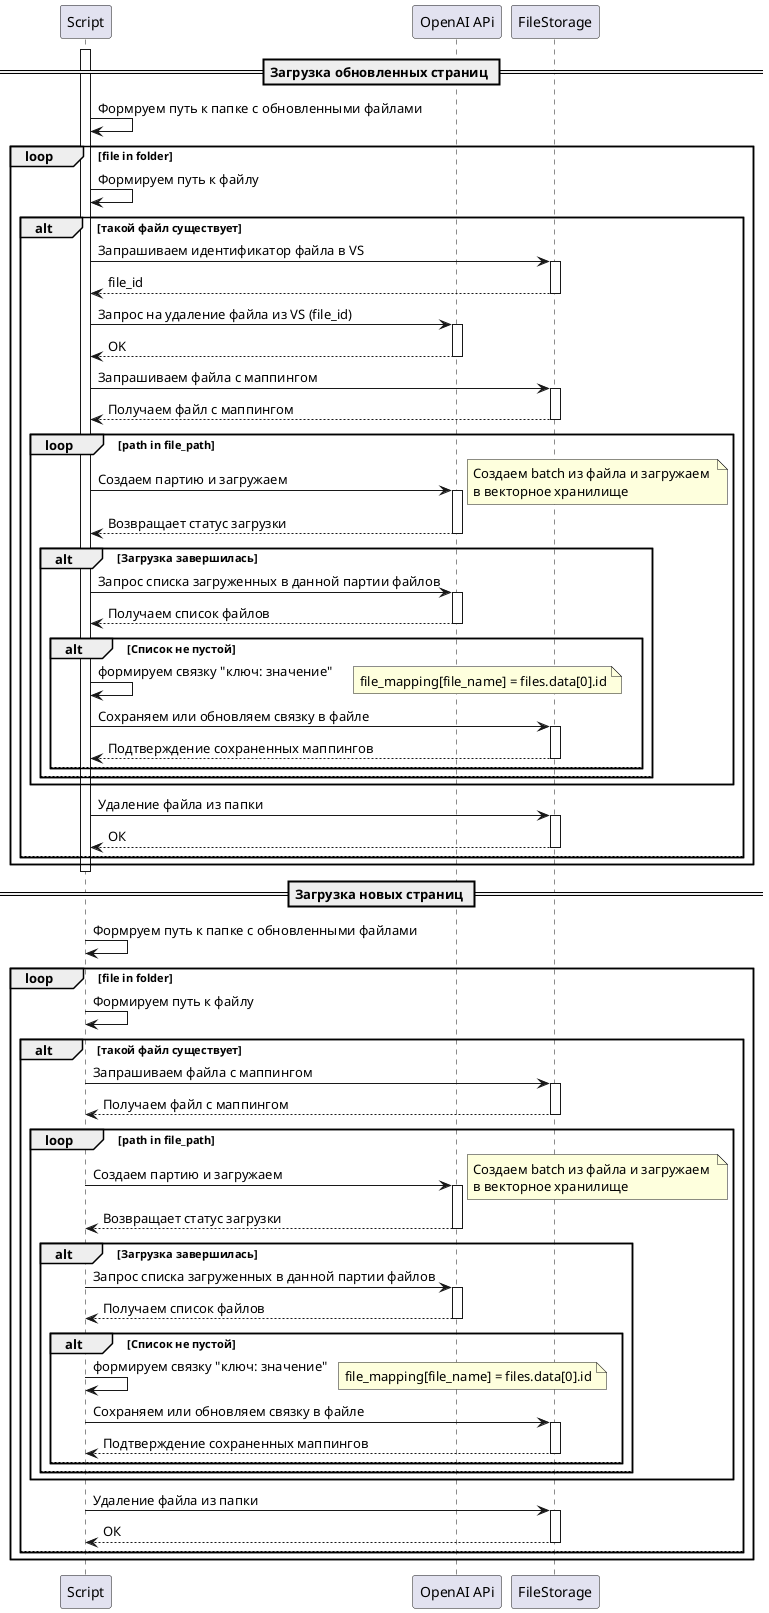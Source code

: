 @startuml


participant Script
participant "OpenAI APi" AS OA
participant FileStorage AS FS 

== Загрузка обновленных страниц ==
activate Script
Script -> Script: Формруем путь к папке с обновленными файлами
loop file in folder
    Script -> Script: Формируем путь к файлу
    alt такой файл существует
        Script -> FS: Запрашиваем идентификатор файла в VS
        activate FS
        FS --> Script: file_id
        deactivate FS
        Script -> OA: Запрос на удаление файла из VS (file_id)
        activate OA
        OA --> Script: OK
        deactivate OA

        Script -> FS: Запрашиваем файла с маппингом
        activate FS
        FS --> Script: Получаем файл с маппингом
        deactivate FS

        loop path in file_path
            Script -> OA: Создаем партию и загружаем
            activate OA
            note right
                Создаем batch из файла и загружаем 
                в векторное хранилище
            end note 
            OA --> Script: Возвращает статус загрузки
            deactivate OA
            alt Загрузка завершилась
                Script -> OA: Запрос списка загруженных в данной партии файлов
                activate OA
                OA --> Script: Получаем список файлов
                deactivate OA
                alt Список не пустой
                    Script -> Script: формируем связку "ключ: значение"
                    note right
                        file_mapping[file_name] = files.data[0].id
                    end note
                    Script -> FS: Сохраняем или обновляем связку в файле
                    activate FS
                    FS --> Script: Подтверждение сохраненных маппингов
                    deactivate FS
                else
                end
            else
            end
        end
        Script -> FS: Удаление файла из папки
        activate FS
        FS --> Script: ОК
        deactivate FS
    else
    end
end
deactivate Script


== Загрузка новых страниц ==
activate Script
Script -> Script: Формруем путь к папке с обновленными файлами
loop file in folder
    Script -> Script: Формируем путь к файлу
    alt такой файл существует
        Script -> FS: Запрашиваем файла с маппингом
        activate FS
        FS --> Script: Получаем файл с маппингом
        deactivate FS

        loop path in file_path
            Script -> OA: Создаем партию и загружаем
            activate OA
            note right
                Создаем batch из файла и загружаем 
                в векторное хранилище
            end note 
            OA --> Script: Возвращает статус загрузки
            deactivate OA
            alt Загрузка завершилась
                Script -> OA: Запрос списка загруженных в данной партии файлов
                activate OA
                OA --> Script: Получаем список файлов
                deactivate OA
                alt Список не пустой
                    Script -> Script: формируем связку "ключ: значение"
                    note right
                        file_mapping[file_name] = files.data[0].id
                    end note
                    Script -> FS: Сохраняем или обновляем связку в файле
                    activate FS
                    FS --> Script: Подтверждение сохраненных маппингов
                    deactivate FS
                else
                end
            else
            end
        end
        Script -> FS: Удаление файла из папки
        activate FS
        FS --> Script: ОК
        deactivate FS
    else
    end
end
deactivate Script



@enduml